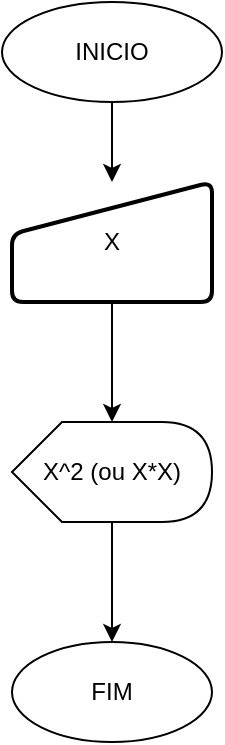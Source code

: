 <mxfile version="14.5.1" type="device"><diagram id="KQIGW6-U0vWZMz3vOeMt" name="Página-1"><mxGraphModel dx="422" dy="520" grid="1" gridSize="10" guides="1" tooltips="1" connect="1" arrows="1" fold="1" page="1" pageScale="1" pageWidth="827" pageHeight="1169" math="0" shadow="0"><root><mxCell id="0"/><mxCell id="1" parent="0"/><mxCell id="H5QSkDyWntETAPV-zNYt-2" value="" style="edgeStyle=orthogonalEdgeStyle;rounded=0;orthogonalLoop=1;jettySize=auto;html=1;" edge="1" parent="1" source="1H9UGBaSn7m1TYlJ2kQE-1" target="H5QSkDyWntETAPV-zNYt-1"><mxGeometry relative="1" as="geometry"/></mxCell><mxCell id="1H9UGBaSn7m1TYlJ2kQE-1" value="INICIO" style="ellipse;whiteSpace=wrap;html=1;" parent="1" vertex="1"><mxGeometry x="180" y="130" width="110" height="50" as="geometry"/></mxCell><mxCell id="1H9UGBaSn7m1TYlJ2kQE-7" value="" style="edgeStyle=orthogonalEdgeStyle;rounded=0;orthogonalLoop=1;jettySize=auto;html=1;" parent="1" source="1H9UGBaSn7m1TYlJ2kQE-4" target="1H9UGBaSn7m1TYlJ2kQE-6" edge="1"><mxGeometry relative="1" as="geometry"/></mxCell><mxCell id="1H9UGBaSn7m1TYlJ2kQE-4" value="X^2 (ou X*X)" style="shape=display;whiteSpace=wrap;html=1;" parent="1" vertex="1"><mxGeometry x="185" y="340" width="100" height="50" as="geometry"/></mxCell><mxCell id="1H9UGBaSn7m1TYlJ2kQE-6" value="FIM" style="ellipse;whiteSpace=wrap;html=1;" parent="1" vertex="1"><mxGeometry x="185" y="450" width="100" height="50" as="geometry"/></mxCell><mxCell id="H5QSkDyWntETAPV-zNYt-3" value="" style="edgeStyle=orthogonalEdgeStyle;rounded=0;orthogonalLoop=1;jettySize=auto;html=1;" edge="1" parent="1" source="H5QSkDyWntETAPV-zNYt-1" target="1H9UGBaSn7m1TYlJ2kQE-4"><mxGeometry relative="1" as="geometry"/></mxCell><mxCell id="H5QSkDyWntETAPV-zNYt-1" value="X" style="html=1;strokeWidth=2;shape=manualInput;whiteSpace=wrap;rounded=1;size=26;arcSize=11;" vertex="1" parent="1"><mxGeometry x="185" y="220" width="100" height="60" as="geometry"/></mxCell></root></mxGraphModel></diagram></mxfile>
